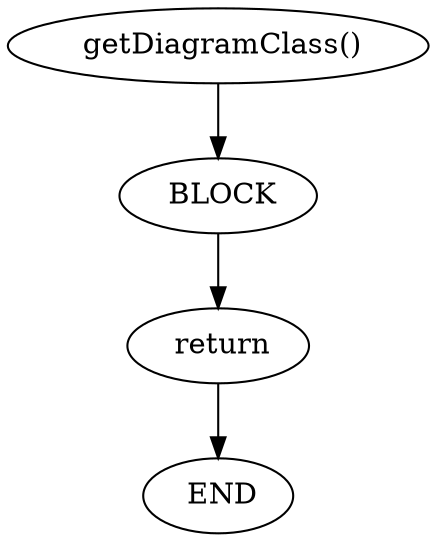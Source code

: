 digraph testGraph {
464[label=" getDiagramClass()"]
466[label="BLOCK"]
464 -> 466[color=black]
466[label=" BLOCK"]
467[label="return"]
466 -> 467[color=black]
467[label=" return"]
465[label="END"]
467 -> 465[color=black]
465[label=" END"]
}
